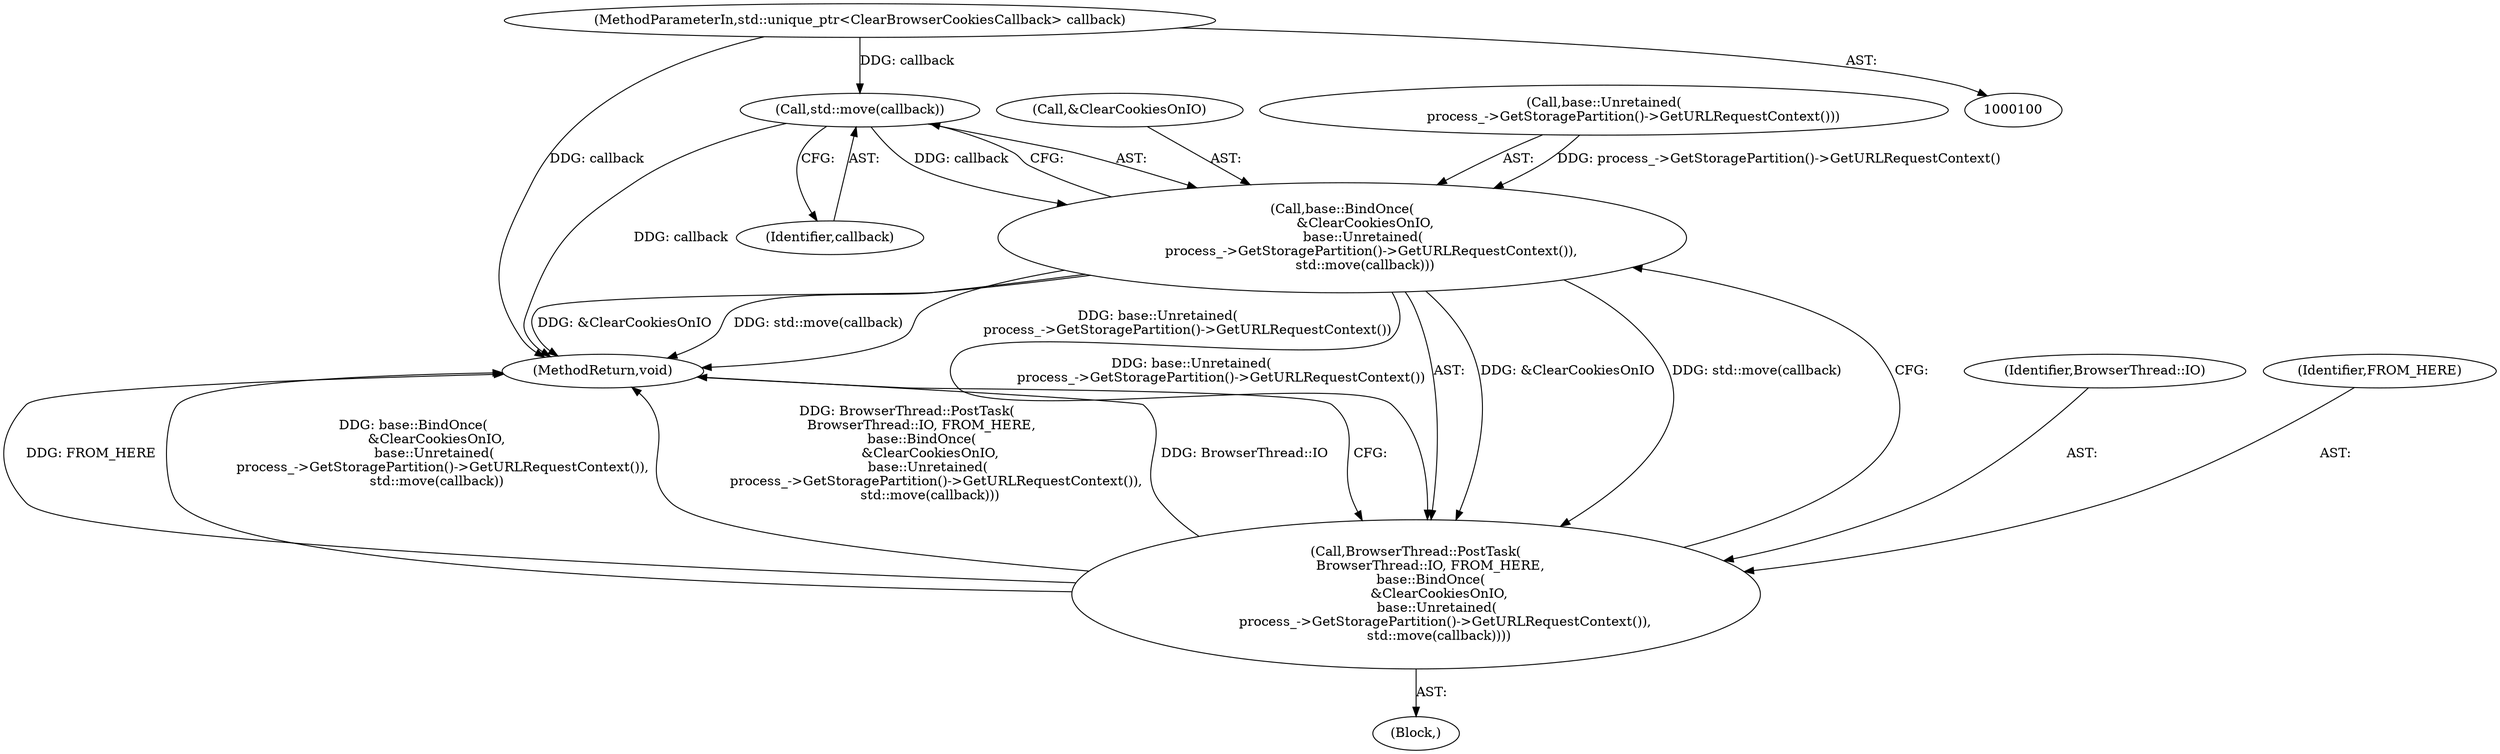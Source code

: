 digraph "0_Chrome_3c8e4852477d5b1e2da877808c998dc57db9460f_12@API" {
"1000118" [label="(Call,std::move(callback))"];
"1000101" [label="(MethodParameterIn,std::unique_ptr<ClearBrowserCookiesCallback> callback)"];
"1000113" [label="(Call,base::BindOnce(\n           &ClearCookiesOnIO,\n          base::Unretained(\n              process_->GetStoragePartition()->GetURLRequestContext()),\n           std::move(callback)))"];
"1000110" [label="(Call,BrowserThread::PostTask(\n       BrowserThread::IO, FROM_HERE,\n       base::BindOnce(\n           &ClearCookiesOnIO,\n          base::Unretained(\n              process_->GetStoragePartition()->GetURLRequestContext()),\n           std::move(callback))))"];
"1000114" [label="(Call,&ClearCookiesOnIO)"];
"1000111" [label="(Identifier,BrowserThread::IO)"];
"1000101" [label="(MethodParameterIn,std::unique_ptr<ClearBrowserCookiesCallback> callback)"];
"1000113" [label="(Call,base::BindOnce(\n           &ClearCookiesOnIO,\n          base::Unretained(\n              process_->GetStoragePartition()->GetURLRequestContext()),\n           std::move(callback)))"];
"1000120" [label="(MethodReturn,void)"];
"1000116" [label="(Call,base::Unretained(\n              process_->GetStoragePartition()->GetURLRequestContext()))"];
"1000110" [label="(Call,BrowserThread::PostTask(\n       BrowserThread::IO, FROM_HERE,\n       base::BindOnce(\n           &ClearCookiesOnIO,\n          base::Unretained(\n              process_->GetStoragePartition()->GetURLRequestContext()),\n           std::move(callback))))"];
"1000102" [label="(Block,)"];
"1000112" [label="(Identifier,FROM_HERE)"];
"1000118" [label="(Call,std::move(callback))"];
"1000119" [label="(Identifier,callback)"];
"1000118" -> "1000113"  [label="AST: "];
"1000118" -> "1000119"  [label="CFG: "];
"1000119" -> "1000118"  [label="AST: "];
"1000113" -> "1000118"  [label="CFG: "];
"1000118" -> "1000120"  [label="DDG: callback"];
"1000118" -> "1000113"  [label="DDG: callback"];
"1000101" -> "1000118"  [label="DDG: callback"];
"1000101" -> "1000100"  [label="AST: "];
"1000101" -> "1000120"  [label="DDG: callback"];
"1000113" -> "1000110"  [label="AST: "];
"1000114" -> "1000113"  [label="AST: "];
"1000116" -> "1000113"  [label="AST: "];
"1000110" -> "1000113"  [label="CFG: "];
"1000113" -> "1000120"  [label="DDG: &ClearCookiesOnIO"];
"1000113" -> "1000120"  [label="DDG: std::move(callback)"];
"1000113" -> "1000120"  [label="DDG: base::Unretained(\n              process_->GetStoragePartition()->GetURLRequestContext())"];
"1000113" -> "1000110"  [label="DDG: &ClearCookiesOnIO"];
"1000113" -> "1000110"  [label="DDG: base::Unretained(\n              process_->GetStoragePartition()->GetURLRequestContext())"];
"1000113" -> "1000110"  [label="DDG: std::move(callback)"];
"1000116" -> "1000113"  [label="DDG: process_->GetStoragePartition()->GetURLRequestContext()"];
"1000110" -> "1000102"  [label="AST: "];
"1000111" -> "1000110"  [label="AST: "];
"1000112" -> "1000110"  [label="AST: "];
"1000120" -> "1000110"  [label="CFG: "];
"1000110" -> "1000120"  [label="DDG: FROM_HERE"];
"1000110" -> "1000120"  [label="DDG: base::BindOnce(\n           &ClearCookiesOnIO,\n          base::Unretained(\n              process_->GetStoragePartition()->GetURLRequestContext()),\n           std::move(callback))"];
"1000110" -> "1000120"  [label="DDG: BrowserThread::PostTask(\n       BrowserThread::IO, FROM_HERE,\n       base::BindOnce(\n           &ClearCookiesOnIO,\n          base::Unretained(\n              process_->GetStoragePartition()->GetURLRequestContext()),\n           std::move(callback)))"];
"1000110" -> "1000120"  [label="DDG: BrowserThread::IO"];
}
